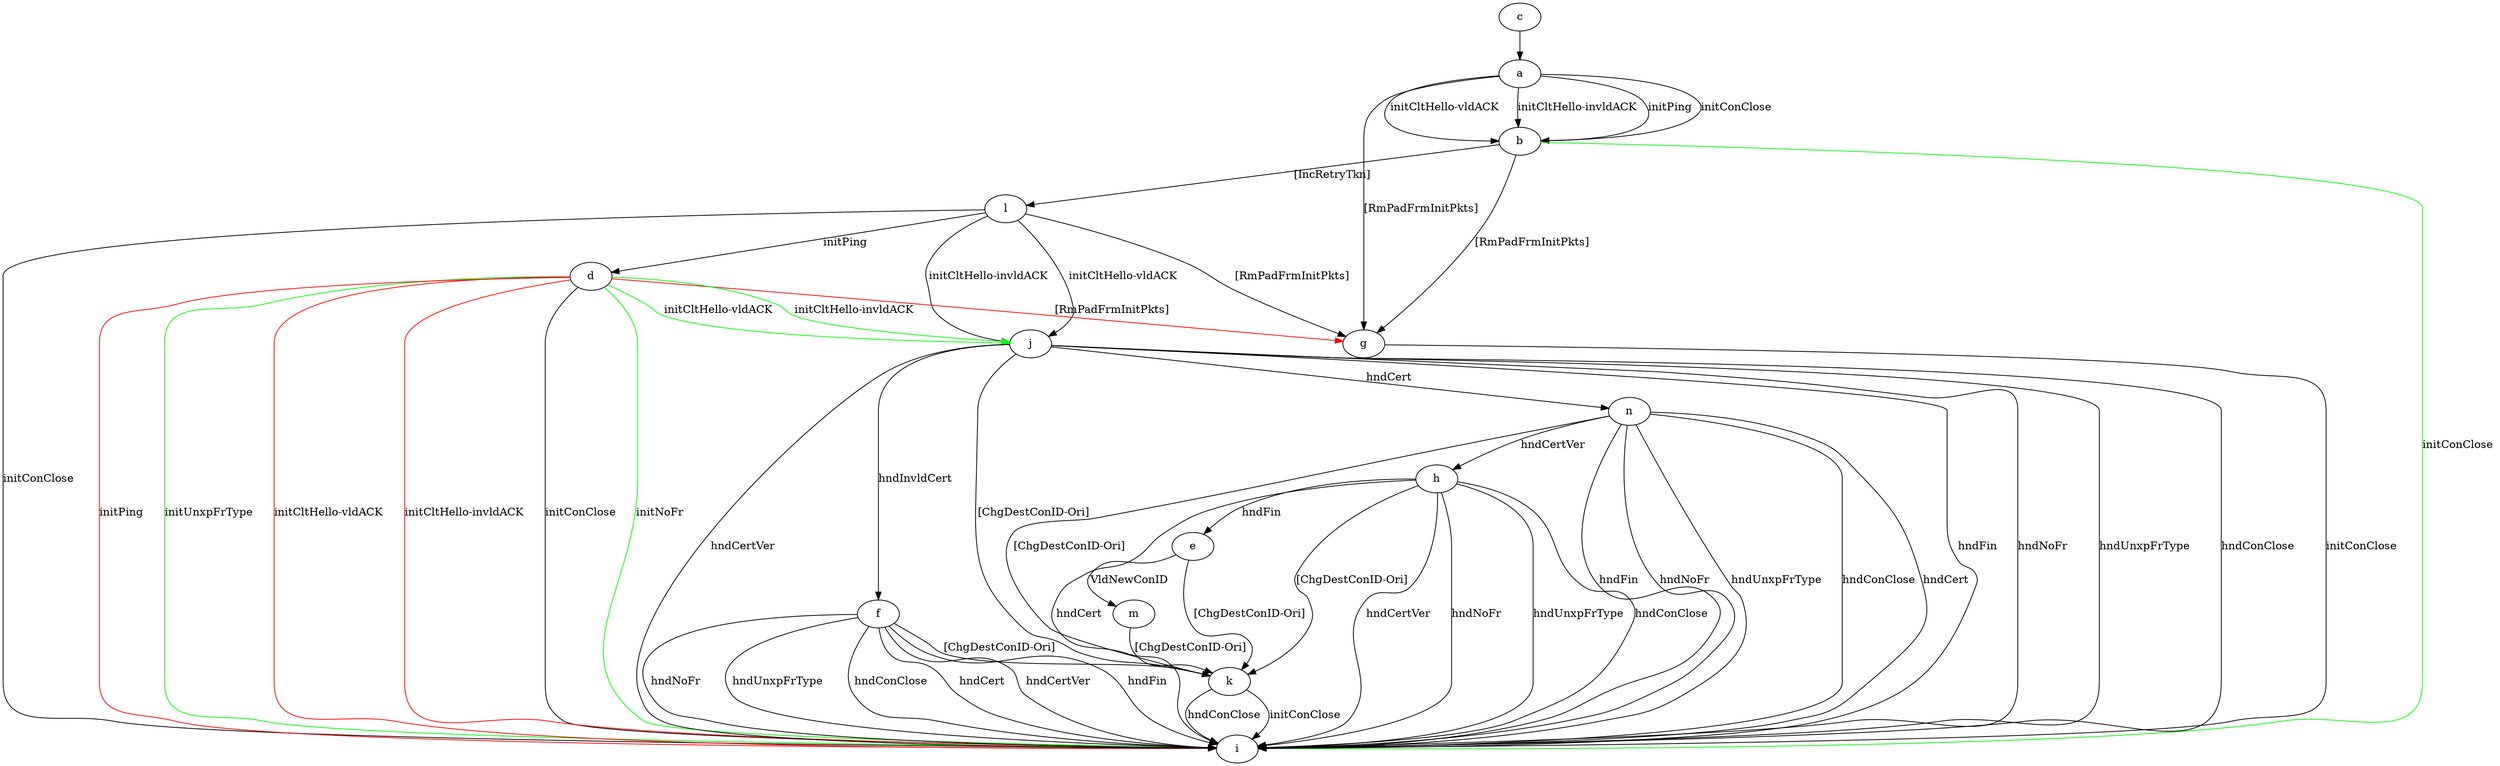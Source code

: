 digraph "" {
	a -> b	[key=0,
		label="initPing "];
	a -> b	[key=1,
		label="initConClose "];
	a -> b	[key=2,
		label="initCltHello-vldACK "];
	a -> b	[key=3,
		label="initCltHello-invldACK "];
	a -> g	[key=0,
		label="[RmPadFrmInitPkts] "];
	b -> g	[key=0,
		label="[RmPadFrmInitPkts] "];
	b -> i	[key=0,
		color=green,
		label="initConClose "];
	b -> l	[key=0,
		label="[IncRetryTkn] "];
	c -> a	[key=0];
	d -> g	[key=0,
		color=red,
		label="[RmPadFrmInitPkts] "];
	d -> i	[key=0,
		label="initConClose "];
	d -> i	[key=1,
		color=green,
		label="initNoFr "];
	d -> i	[key=2,
		color=green,
		label="initUnxpFrType "];
	d -> i	[key=3,
		color=red,
		label="initPing "];
	d -> i	[key=4,
		color=red,
		label="initCltHello-vldACK "];
	d -> i	[key=5,
		color=red,
		label="initCltHello-invldACK "];
	d -> j	[key=0,
		color=green,
		label="initCltHello-vldACK "];
	d -> j	[key=1,
		color=green,
		label="initCltHello-invldACK "];
	e -> k	[key=0,
		label="[ChgDestConID-Ori] "];
	e -> m	[key=0,
		label="VldNewConID "];
	f -> i	[key=0,
		label="hndFin "];
	f -> i	[key=1,
		label="hndNoFr "];
	f -> i	[key=2,
		label="hndUnxpFrType "];
	f -> i	[key=3,
		label="hndConClose "];
	f -> i	[key=4,
		label="hndCert "];
	f -> i	[key=5,
		label="hndCertVer "];
	f -> k	[key=0,
		label="[ChgDestConID-Ori] "];
	g -> i	[key=0,
		label="initConClose "];
	h -> e	[key=0,
		label="hndFin "];
	h -> i	[key=0,
		label="hndNoFr "];
	h -> i	[key=1,
		label="hndUnxpFrType "];
	h -> i	[key=2,
		label="hndConClose "];
	h -> i	[key=3,
		label="hndCert "];
	h -> i	[key=4,
		label="hndCertVer "];
	h -> k	[key=0,
		label="[ChgDestConID-Ori] "];
	j -> f	[key=0,
		label="hndInvldCert "];
	j -> i	[key=0,
		label="hndFin "];
	j -> i	[key=1,
		label="hndNoFr "];
	j -> i	[key=2,
		label="hndUnxpFrType "];
	j -> i	[key=3,
		label="hndConClose "];
	j -> i	[key=4,
		label="hndCertVer "];
	j -> k	[key=0,
		label="[ChgDestConID-Ori] "];
	j -> n	[key=0,
		label="hndCert "];
	k -> i	[key=0,
		label="initConClose "];
	k -> i	[key=1,
		label="hndConClose "];
	l -> d	[key=0,
		label="initPing "];
	l -> g	[key=0,
		label="[RmPadFrmInitPkts] "];
	l -> i	[key=0,
		label="initConClose "];
	l -> j	[key=0,
		label="initCltHello-vldACK "];
	l -> j	[key=1,
		label="initCltHello-invldACK "];
	m -> k	[key=0,
		label="[ChgDestConID-Ori] "];
	n -> h	[key=0,
		label="hndCertVer "];
	n -> i	[key=0,
		label="hndFin "];
	n -> i	[key=1,
		label="hndNoFr "];
	n -> i	[key=2,
		label="hndUnxpFrType "];
	n -> i	[key=3,
		label="hndConClose "];
	n -> i	[key=4,
		label="hndCert "];
	n -> k	[key=0,
		label="[ChgDestConID-Ori] "];
}
